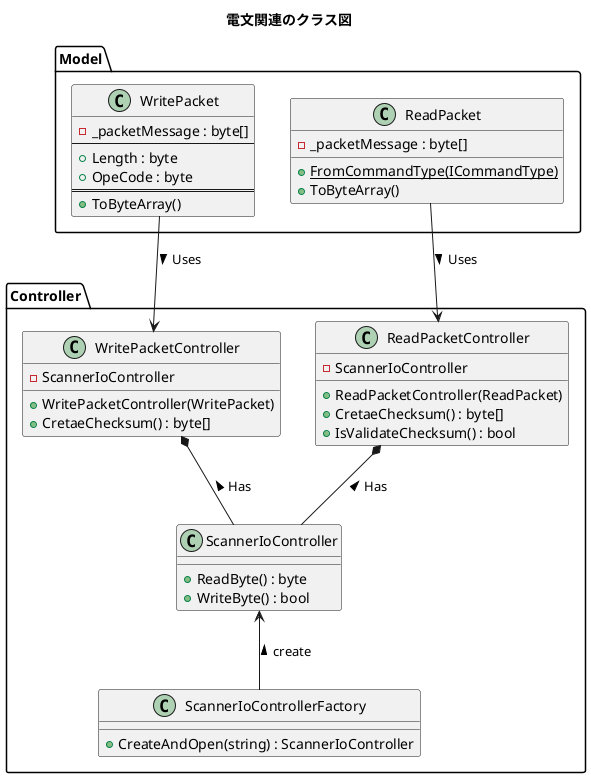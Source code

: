 @startuml


title 電文関連のクラス図

package Model {

    class WritePacket
    {
        - _packetMessage : byte[]
        --
        + Length : byte
        + OpeCode : byte
        ==
        + ToByteArray()        
    }


    class ReadPacket
    {
        - _packetMessage : byte[]
        + {static} FromCommandType(ICommandType)
        + ToByteArray()
    }


}


package Controller {
    class WritePacketController
    {
        - ScannerIoController
        + WritePacketController(WritePacket)
        + CretaeChecksum() : byte[]
    }

    class ReadPacketController
    {
        - ScannerIoController
        + ReadPacketController(ReadPacket)
        + CretaeChecksum() : byte[]
        + IsValidateChecksum() : bool
    }

    class ScannerIoController
    {
        + ReadByte() : byte
        + WriteByte() : bool
    }

    class ScannerIoControllerFactory
    {
        + CreateAndOpen(string) : ScannerIoController
    }
}

WritePacket -down-> WritePacketController : Uses >

ReadPacket -down-> ReadPacketController : Uses >

ScannerIoControllerFactory -up-> ScannerIoController : create >

ScannerIoController -up-* WritePacketController : Has >

ScannerIoController -up-* ReadPacketController : Has >

@enduml

@startuml

package Controller {

    class CommandMessageCollectionController
    {
        + Create(DataItem) : CoomandMessageCollection
    }
}


package Model {

    class CommandMessageCollection
    {
        + {field} Items
    }
}

CommandMessageCollectionController -up-> CommandMessageCollection : Create >


@enduml